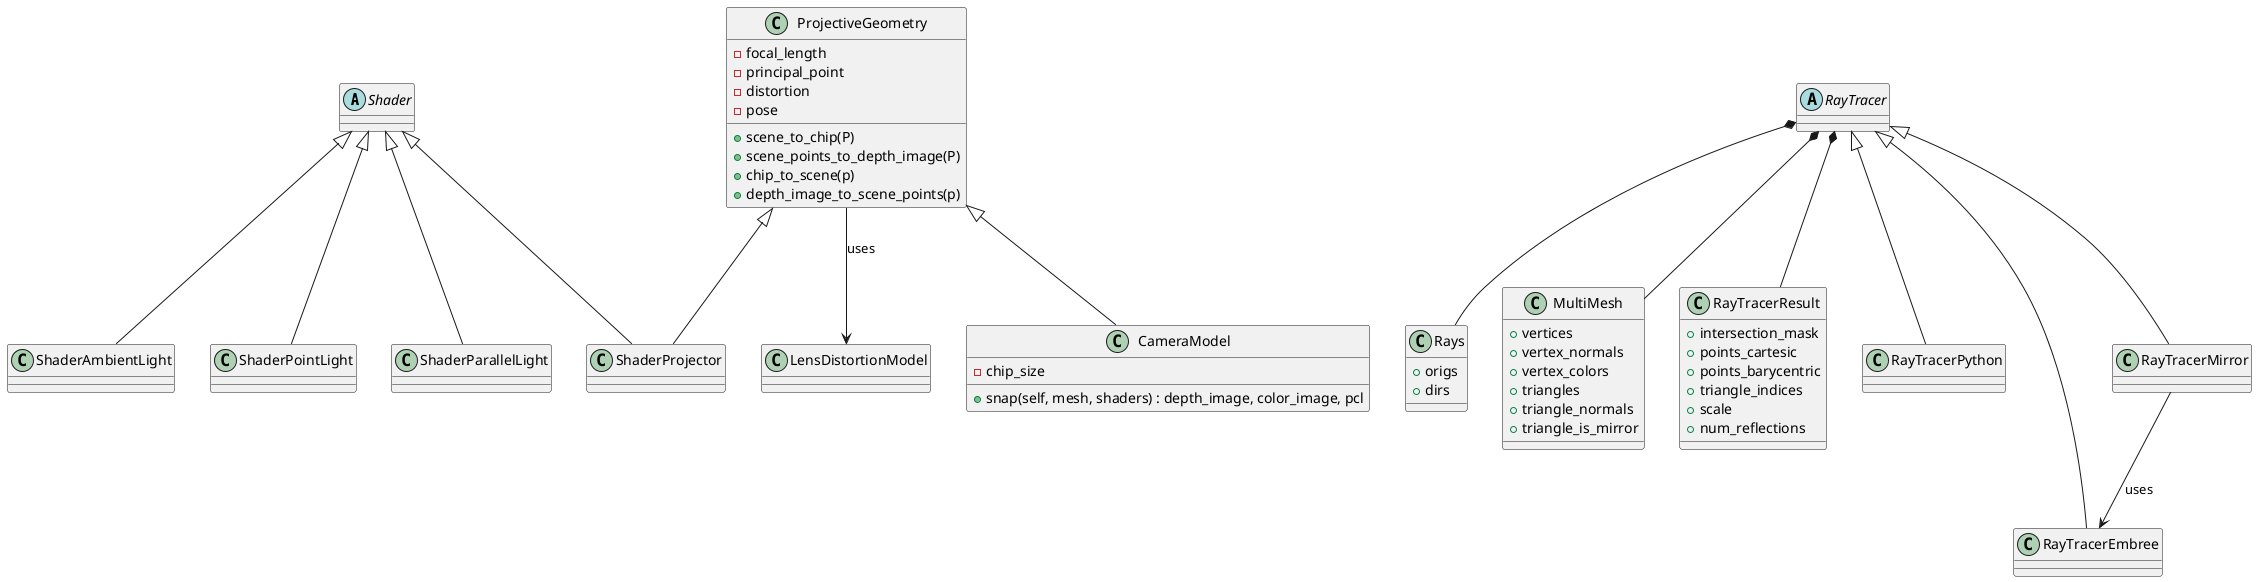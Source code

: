 @startuml

abstract Shader
class ShaderAmbientLight
class ShaderPointLight
class ShaderParallelLight
class ShaderProjector

Shader <|-- ShaderAmbientLight
Shader <|-- ShaderPointLight
Shader <|-- ShaderParallelLight
Shader <|-- ShaderProjector

class LensDistortionModel
class ProjectiveGeometry {
    -focal_length
    -principal_point
    -distortion
    -pose
    +scene_to_chip(P)
    +scene_points_to_depth_image(P)
    +chip_to_scene(p)
    +depth_image_to_scene_points(p)
}
class CameraModel {
    -chip_size
    +snap(self, mesh, shaders) : depth_image, color_image, pcl
}
class Rays {
    +origs
    +dirs
}
class MultiMesh {
    +vertices
    +vertex_normals
    +vertex_colors
    +triangles
    +triangle_normals
    +triangle_is_mirror
}
class RayTracerResult {
    +intersection_mask
    +points_cartesic
    +points_barycentric
    +triangle_indices
    +scale
    +num_reflections
}

ProjectiveGeometry --> LensDistortionModel : uses
ProjectiveGeometry <|-- CameraModel
ProjectiveGeometry <|-- ShaderProjector

abstract RayTracer
class RayTracerPython
class RayTracerEmbree
class RayTracerMirror

RayTracer <|-- RayTracerPython
RayTracer <|-- RayTracerEmbree
RayTracer <|-- RayTracerMirror
RayTracerMirror --> RayTracerEmbree : uses
RayTracer *-- Rays
RayTracer *-- MultiMesh
RayTracer *-- RayTracerResult

@enduml
